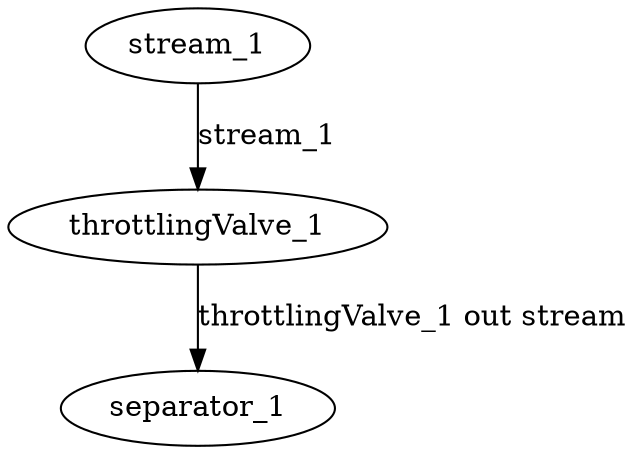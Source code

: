 digraph process {
  "stream_1";
  "throttlingValve_1";
  "separator_1";
  "stream_1" -> "throttlingValve_1" [label="stream_1"];
  "throttlingValve_1" -> "separator_1" [label="throttlingValve_1 out stream"];
}
